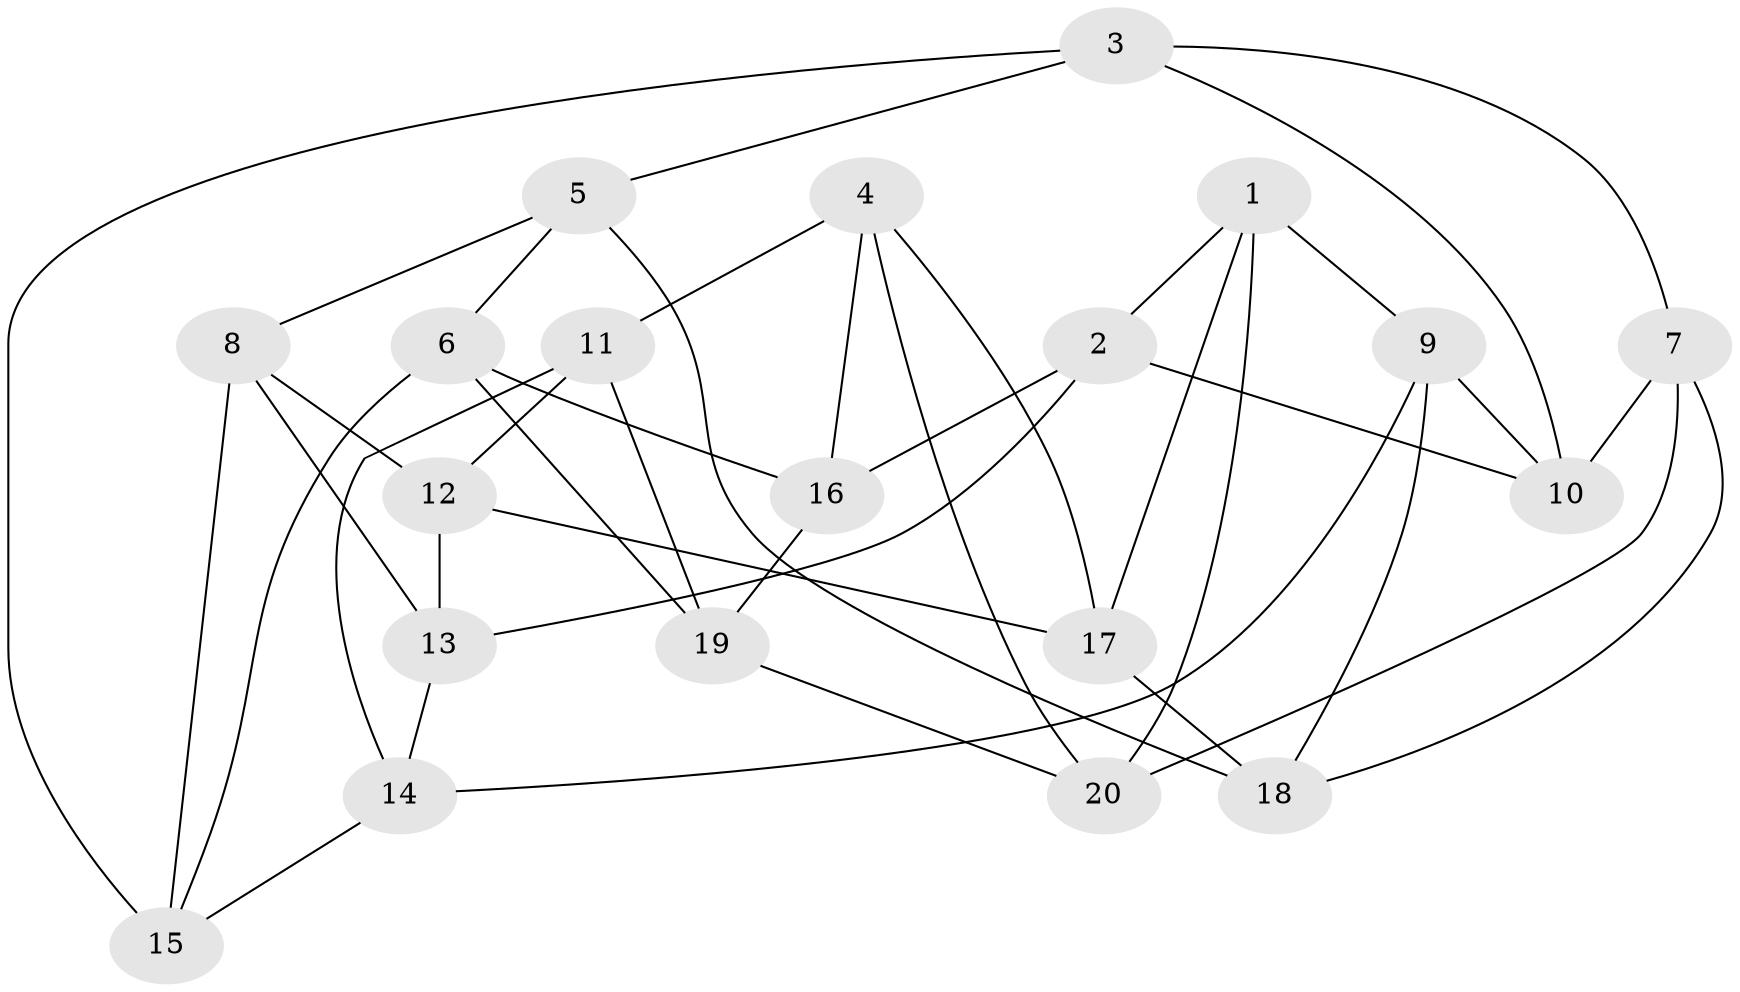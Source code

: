 // Generated by graph-tools (version 1.1) at 2025/46/02/15/25 05:46:28]
// undirected, 20 vertices, 40 edges
graph export_dot {
graph [start="1"]
  node [color=gray90,style=filled];
  1;
  2;
  3;
  4;
  5;
  6;
  7;
  8;
  9;
  10;
  11;
  12;
  13;
  14;
  15;
  16;
  17;
  18;
  19;
  20;
  1 -- 2;
  1 -- 17;
  1 -- 9;
  1 -- 20;
  2 -- 16;
  2 -- 10;
  2 -- 13;
  3 -- 15;
  3 -- 5;
  3 -- 10;
  3 -- 7;
  4 -- 16;
  4 -- 17;
  4 -- 20;
  4 -- 11;
  5 -- 8;
  5 -- 18;
  5 -- 6;
  6 -- 16;
  6 -- 19;
  6 -- 15;
  7 -- 18;
  7 -- 20;
  7 -- 10;
  8 -- 12;
  8 -- 13;
  8 -- 15;
  9 -- 18;
  9 -- 14;
  9 -- 10;
  11 -- 19;
  11 -- 14;
  11 -- 12;
  12 -- 13;
  12 -- 17;
  13 -- 14;
  14 -- 15;
  16 -- 19;
  17 -- 18;
  19 -- 20;
}
